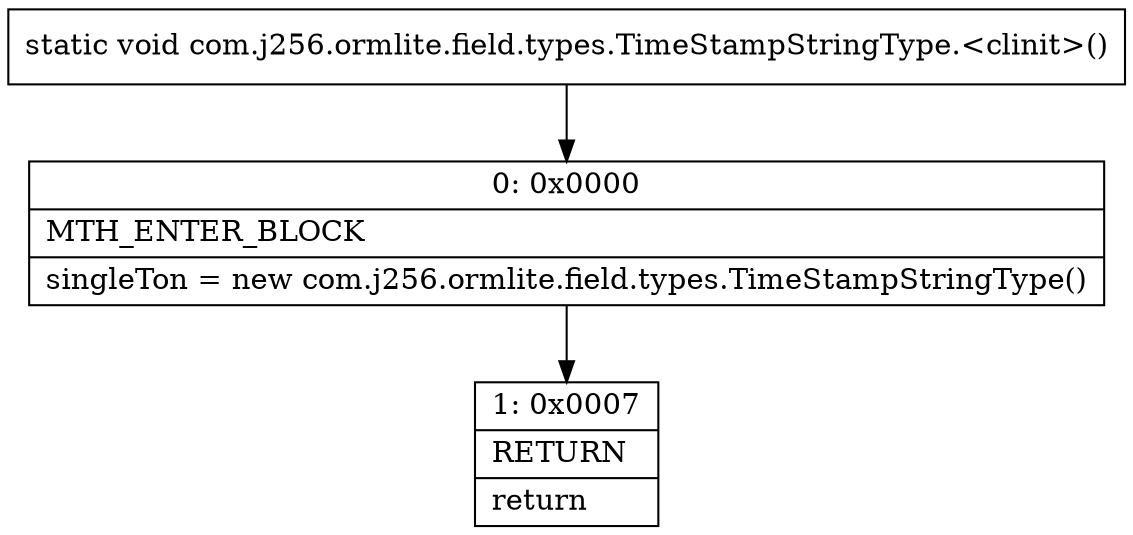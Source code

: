 digraph "CFG forcom.j256.ormlite.field.types.TimeStampStringType.\<clinit\>()V" {
Node_0 [shape=record,label="{0\:\ 0x0000|MTH_ENTER_BLOCK\l|singleTon = new com.j256.ormlite.field.types.TimeStampStringType()\l}"];
Node_1 [shape=record,label="{1\:\ 0x0007|RETURN\l|return\l}"];
MethodNode[shape=record,label="{static void com.j256.ormlite.field.types.TimeStampStringType.\<clinit\>() }"];
MethodNode -> Node_0;
Node_0 -> Node_1;
}

